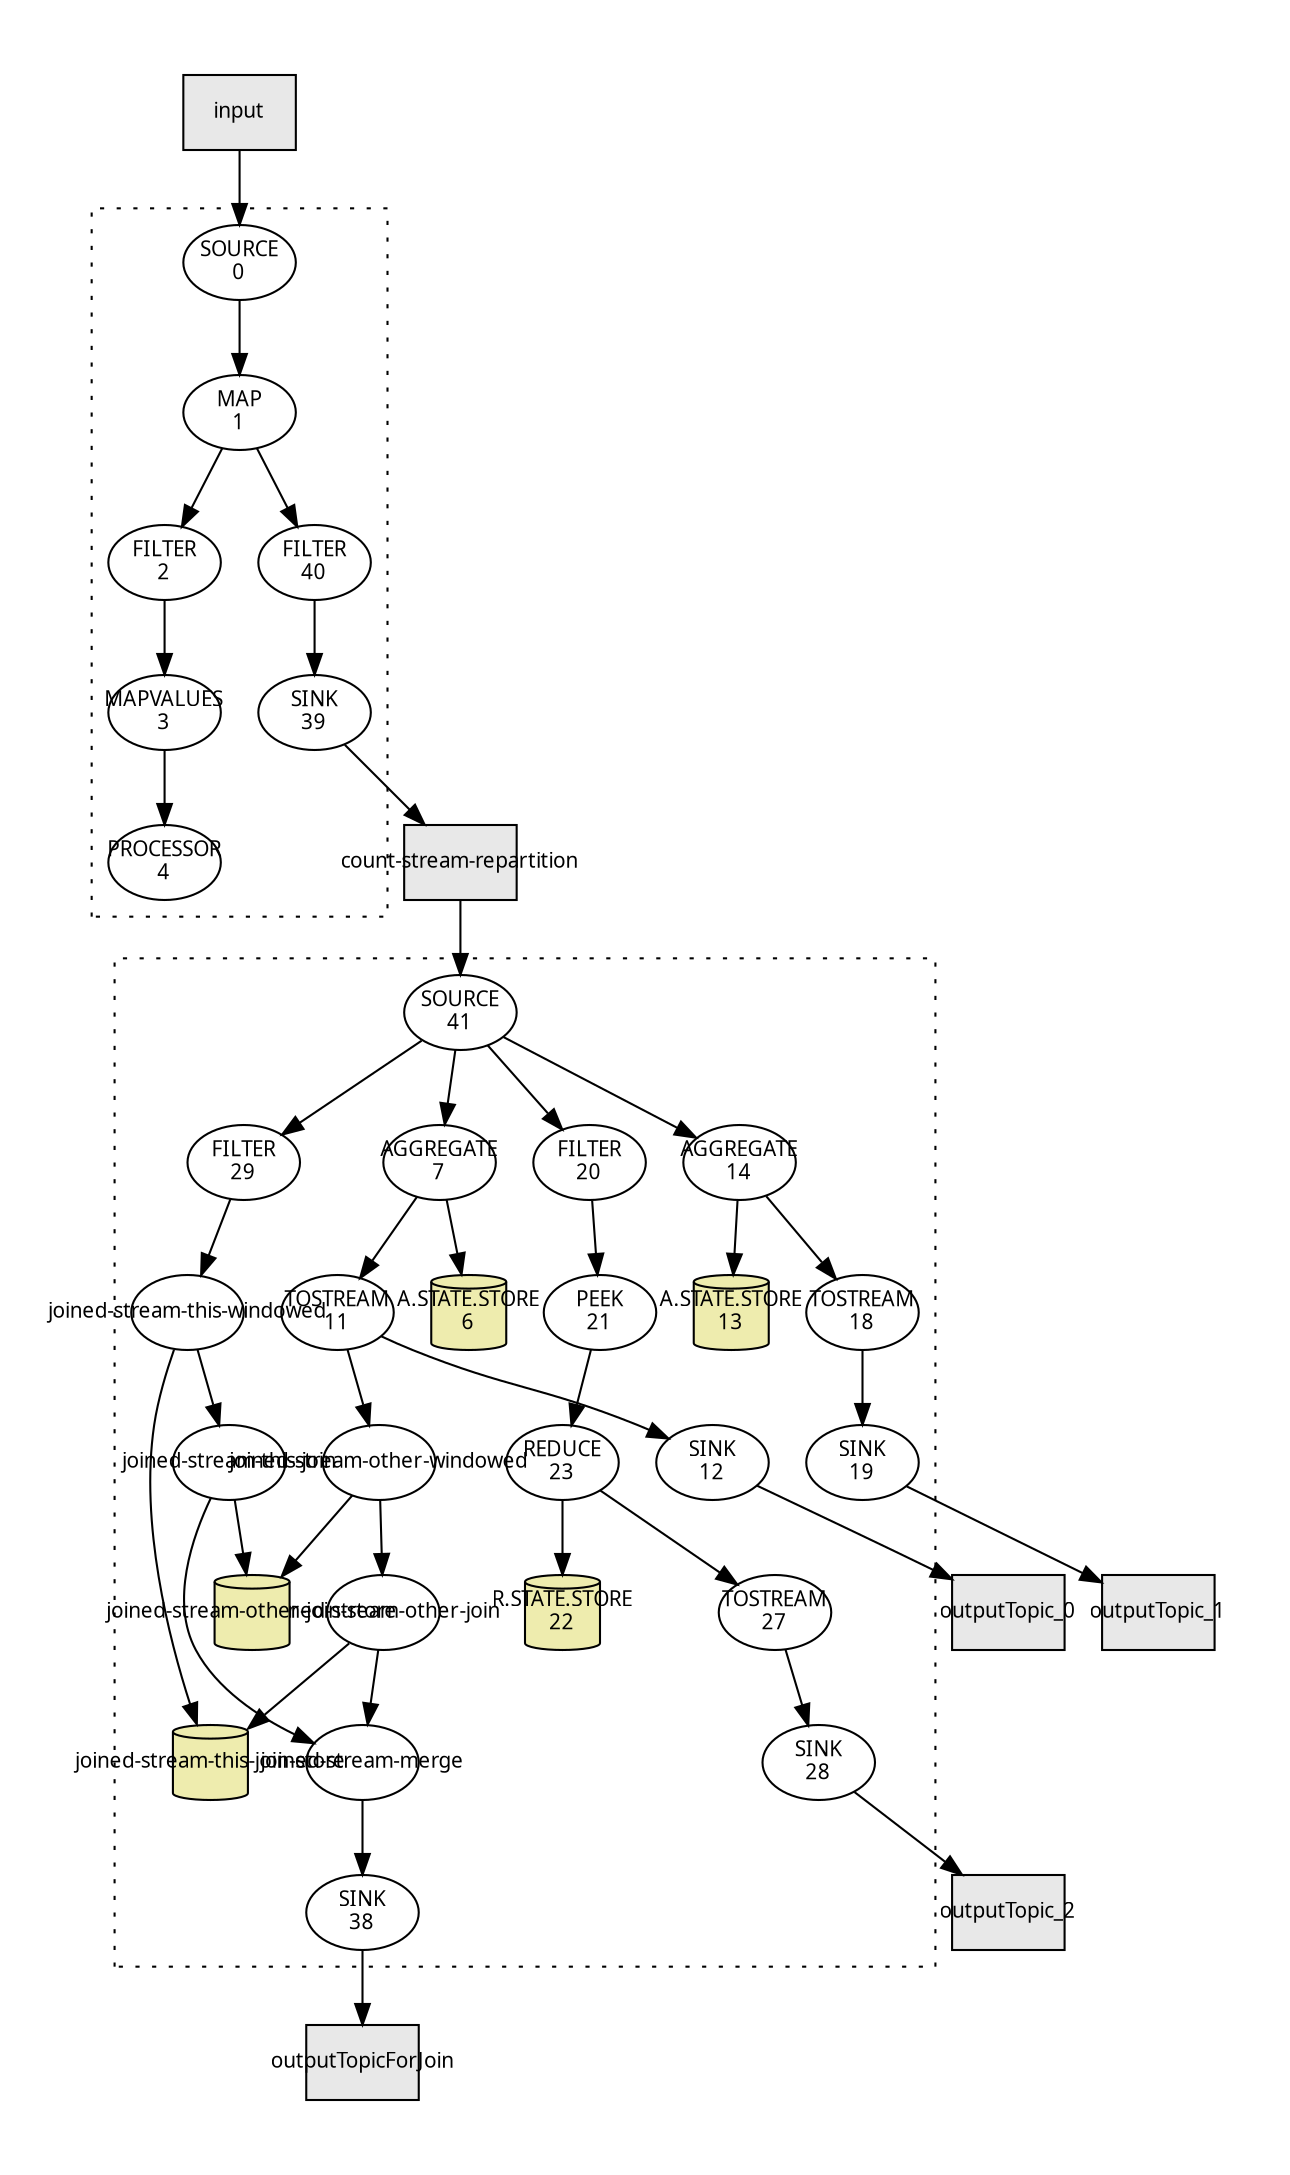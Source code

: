 digraph g_complex_topo_1 {
  pack="true"
  packmode="clust"
  graph [fontname = "sans-serif", fontsize=10, pad="0.5", nodesep="0.25", ranksep="0.5"];
  node [fontname = "sans-serif", fontsize=10];
  edge [fontname = "sans-serif", fontsize=10];
  count_stream_repartition [shape=box, fixedsize=true, label="count-stream-repartition", xlabel="", style=filled, fillcolor="#e8e8e8"];
  input [shape=box, fixedsize=true, label="input", xlabel="", style=filled, fillcolor="#e8e8e8"];
  outputTopicForJoin [shape=box, fixedsize=true, label="outputTopicForJoin", xlabel="", style=filled, fillcolor="#e8e8e8"];
  outputTopic_0 [shape=box, fixedsize=true, label="outputTopic_0", xlabel="", style=filled, fillcolor="#e8e8e8"];
  outputTopic_1 [shape=box, fixedsize=true, label="outputTopic_1", xlabel="", style=filled, fillcolor="#e8e8e8"];
  outputTopic_2 [shape=box, fixedsize=true, label="outputTopic_2", xlabel="", style=filled, fillcolor="#e8e8e8"];
  KSTREAM_SINK_0000000012 -> outputTopic_0;
  KSTREAM_SINK_0000000019 -> outputTopic_1;
  KSTREAM_SINK_0000000028 -> outputTopic_2;
  KSTREAM_SINK_0000000038 -> outputTopicForJoin;
  KSTREAM_SINK_0000000039 -> count_stream_repartition;
  count_stream_repartition -> KSTREAM_SOURCE_0000000041;
  input -> KSTREAM_SOURCE_0000000000;
  subgraph cluster_0 {
    style=dotted;
    KSTREAM_FILTER_0000000002 -> KSTREAM_MAPVALUES_0000000003;
    KSTREAM_FILTER_0000000040 -> KSTREAM_SINK_0000000039;
    KSTREAM_MAP_0000000001 -> KSTREAM_FILTER_0000000002;
    KSTREAM_MAP_0000000001 -> KSTREAM_FILTER_0000000040;
    KSTREAM_MAPVALUES_0000000003 -> KSTREAM_PROCESSOR_0000000004;
    KSTREAM_SOURCE_0000000000 -> KSTREAM_MAP_0000000001;
    KSTREAM_SOURCE_0000000000 [shape=ellipse, fixedsize=true, label="SOURCE\n0", xlabel=""];
    KSTREAM_FILTER_0000000002 [shape=ellipse, fixedsize=true, label="FILTER\n2", xlabel=""];
    KSTREAM_FILTER_0000000040 [shape=ellipse, fixedsize=true, label="FILTER\n40", xlabel=""];
    KSTREAM_MAP_0000000001 [shape=ellipse, fixedsize=true, label="MAP\n1", xlabel=""];
    KSTREAM_MAPVALUES_0000000003 [shape=ellipse, fixedsize=true, label="MAPVALUES\n3", xlabel=""];
    KSTREAM_PROCESSOR_0000000004 [shape=ellipse, fixedsize=true, label="PROCESSOR\n4", xlabel=""];
    KSTREAM_SINK_0000000039 [shape=ellipse, fixedsize=true, label="SINK\n39", xlabel=""];
  }
  subgraph cluster_1 {
    style=dotted;
    KSTREAM_AGGREGATE_0000000007 -> KTABLE_TOSTREAM_0000000011;
    KSTREAM_AGGREGATE_0000000014 -> KTABLE_TOSTREAM_0000000018;
    KSTREAM_FILTER_0000000020 -> KSTREAM_PEEK_0000000021;
    KSTREAM_FILTER_0000000029 -> joined_stream_this_windowed;
    KSTREAM_PEEK_0000000021 -> KSTREAM_REDUCE_0000000023;
    KSTREAM_REDUCE_0000000023 -> KTABLE_TOSTREAM_0000000027;
    KSTREAM_SOURCE_0000000041 -> KSTREAM_AGGREGATE_0000000007;
    KSTREAM_SOURCE_0000000041 -> KSTREAM_AGGREGATE_0000000014;
    KSTREAM_SOURCE_0000000041 -> KSTREAM_FILTER_0000000020;
    KSTREAM_SOURCE_0000000041 -> KSTREAM_FILTER_0000000029;
    KTABLE_TOSTREAM_0000000011 -> KSTREAM_SINK_0000000012;
    KTABLE_TOSTREAM_0000000011 -> joined_stream_other_windowed;
    KTABLE_TOSTREAM_0000000018 -> KSTREAM_SINK_0000000019;
    KTABLE_TOSTREAM_0000000027 -> KSTREAM_SINK_0000000028;
    joined_stream_merge -> KSTREAM_SINK_0000000038;
    joined_stream_other_join -> joined_stream_merge;
    joined_stream_other_windowed -> joined_stream_other_join;
    joined_stream_this_join -> joined_stream_merge;
    joined_stream_this_windowed -> joined_stream_this_join;
    KSTREAM_SOURCE_0000000041 [shape=ellipse, fixedsize=true, label="SOURCE\n41", xlabel=""];
    KSTREAM_AGGREGATE_0000000007 [shape=ellipse, fixedsize=true, label="AGGREGATE\n7", xlabel=""];
    KSTREAM_AGGREGATE_0000000014 [shape=ellipse, fixedsize=true, label="AGGREGATE\n14", xlabel=""];
    KSTREAM_FILTER_0000000020 [shape=ellipse, fixedsize=true, label="FILTER\n20", xlabel=""];
    KSTREAM_FILTER_0000000029 [shape=ellipse, fixedsize=true, label="FILTER\n29", xlabel=""];
    KSTREAM_PEEK_0000000021 [shape=ellipse, fixedsize=true, label="PEEK\n21", xlabel=""];
    KSTREAM_REDUCE_0000000023 [shape=ellipse, fixedsize=true, label="REDUCE\n23", xlabel=""];
    KTABLE_TOSTREAM_0000000011 [shape=ellipse, fixedsize=true, label="TOSTREAM\n11", xlabel=""];
    KTABLE_TOSTREAM_0000000018 [shape=ellipse, fixedsize=true, label="TOSTREAM\n18", xlabel=""];
    KTABLE_TOSTREAM_0000000027 [shape=ellipse, fixedsize=true, label="TOSTREAM\n27", xlabel=""];
    joined_stream_merge [shape=ellipse, fixedsize=true, label="joined-stream-merge", xlabel=""];
    joined_stream_other_join [shape=ellipse, fixedsize=true, label="joined-stream-other-join", xlabel=""];
    joined_stream_other_windowed [shape=ellipse, fixedsize=true, label="joined-stream-other-windowed", xlabel=""];
    joined_stream_this_join [shape=ellipse, fixedsize=true, label="joined-stream-this-join", xlabel=""];
    joined_stream_this_windowed [shape=ellipse, fixedsize=true, label="joined-stream-this-windowed", xlabel=""];
    KSTREAM_SINK_0000000012 [shape=ellipse, fixedsize=true, label="SINK\n12", xlabel=""];
    KSTREAM_SINK_0000000019 [shape=ellipse, fixedsize=true, label="SINK\n19", xlabel=""];
    KSTREAM_SINK_0000000028 [shape=ellipse, fixedsize=true, label="SINK\n28", xlabel=""];
    KSTREAM_SINK_0000000038 [shape=ellipse, fixedsize=true, label="SINK\n38", xlabel=""];
    KSTREAM_AGGREGATE_STATE_STORE_0000000006 [shape=cylinder, fixedsize=true, width=0.5, label="A.STATE.STORE\n6", xlabel="", style=filled, fillcolor="#eeecae"];
    KSTREAM_AGGREGATE_STATE_STORE_0000000013 [shape=cylinder, fixedsize=true, width=0.5, label="A.STATE.STORE\n13", xlabel="", style=filled, fillcolor="#eeecae"];
    KSTREAM_REDUCE_STATE_STORE_0000000022 [shape=cylinder, fixedsize=true, width=0.5, label="R.STATE.STORE\n22", xlabel="", style=filled, fillcolor="#eeecae"];
    joined_stream_other_join_store [shape=cylinder, fixedsize=true, width=0.5, label="joined-stream-other-join-store", xlabel="", style=filled, fillcolor="#eeecae"];
    joined_stream_this_join_store [shape=cylinder, fixedsize=true, width=0.5, label="joined-stream-this-join-store", xlabel="", style=filled, fillcolor="#eeecae"];
    KSTREAM_AGGREGATE_0000000007 -> KSTREAM_AGGREGATE_STATE_STORE_0000000006;
    KSTREAM_AGGREGATE_0000000014 -> KSTREAM_AGGREGATE_STATE_STORE_0000000013;
    KSTREAM_REDUCE_0000000023 -> KSTREAM_REDUCE_STATE_STORE_0000000022;
    joined_stream_other_join -> joined_stream_this_join_store;
    joined_stream_other_windowed -> joined_stream_other_join_store;
    joined_stream_this_join -> joined_stream_other_join_store;
    joined_stream_this_windowed -> joined_stream_this_join_store;
  }
}